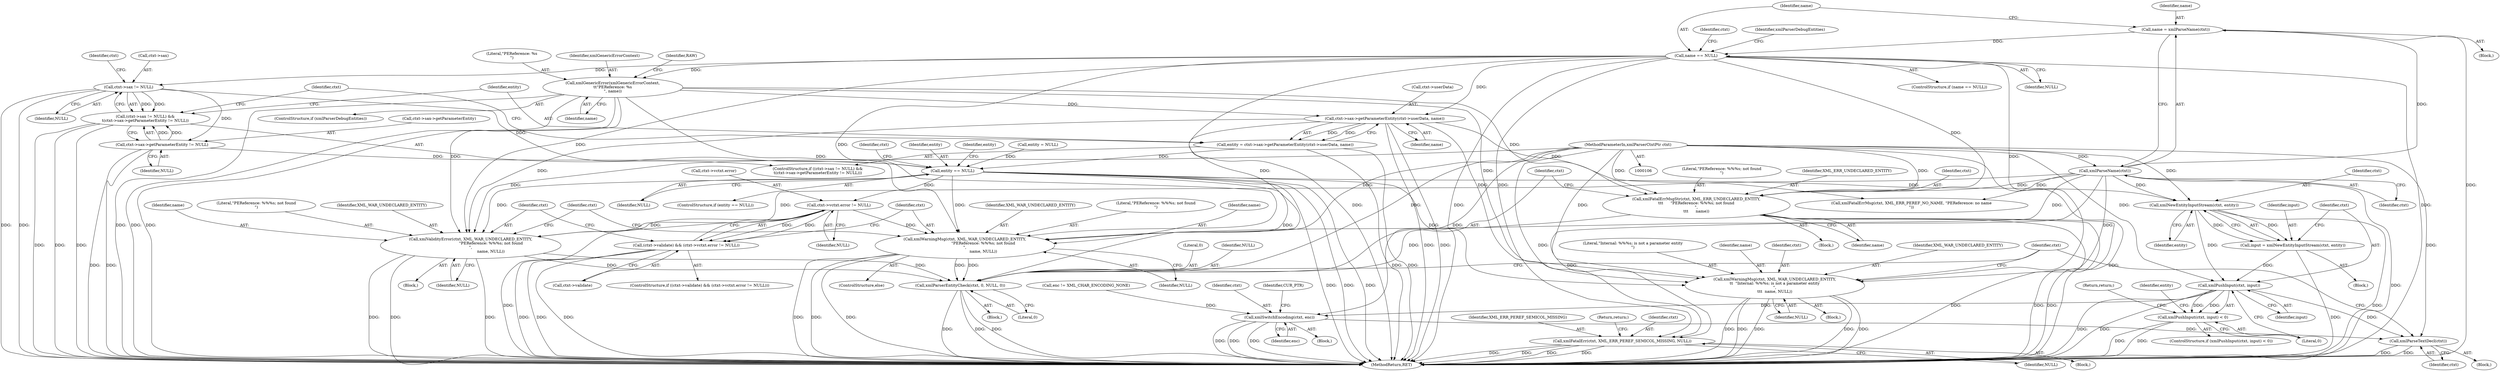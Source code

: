 digraph "1_libxml2_899a5d9f0ed13b8e32449a08a361e0de127dd961@pointer" {
"1000126" [label="(Call,name == NULL)"];
"1000121" [label="(Call,name = xmlParseName(ctxt))"];
"1000123" [label="(Call,xmlParseName(ctxt))"];
"1000107" [label="(MethodParameterIn,xmlParserCtxtPtr ctxt)"];
"1000137" [label="(Call,xmlGenericError(xmlGenericErrorContext,\n\t\t\"PEReference: %s\n\", name))"];
"1000172" [label="(Call,ctxt->sax->getParameterEntity(ctxt->userData, name))"];
"1000170" [label="(Call,entity = ctxt->sax->getParameterEntity(ctxt->userData, name))"];
"1000185" [label="(Call,entity == NULL)"];
"1000220" [label="(Call,ctxt->vctxt.error != NULL)"];
"1000216" [label="(Call,(ctxt->validate) && (ctxt->vctxt.error != NULL))"];
"1000228" [label="(Call,xmlValidityError(ctxt, XML_WAR_UNDECLARED_ENTITY,\n                                 \"PEReference: %%%s; not found\n\",\n                                 name, NULL))"];
"1000246" [label="(Call,xmlParserEntityCheck(ctxt, 0, NULL, 0))"];
"1000235" [label="(Call,xmlWarningMsg(ctxt, XML_WAR_UNDECLARED_ENTITY,\n                              \"PEReference: %%%s; not found\n\",\n                              name, NULL))"];
"1000266" [label="(Call,xmlWarningMsg(ctxt, XML_WAR_UNDECLARED_ENTITY,\n\t\t  \"Internal: %%%s; is not a parameter entity\n\",\n\t\t\t  name, NULL))"];
"1000329" [label="(Call,xmlNewEntityInputStream(ctxt, entity))"];
"1000327" [label="(Call,input = xmlNewEntityInputStream(ctxt, entity))"];
"1000334" [label="(Call,xmlPushInput(ctxt, input))"];
"1000333" [label="(Call,xmlPushInput(ctxt, input) < 0)"];
"1000401" [label="(Call,xmlSwitchEncoding(ctxt, enc))"];
"1000417" [label="(Call,xmlParseTextDecl(ctxt))"];
"1000208" [label="(Call,xmlFatalErrMsgStr(ctxt, XML_ERR_UNDECLARED_ENTITY,\n\t\t\t      \"PEReference: %%%s; not found\n\",\n\t\t\t      name))"];
"1000146" [label="(Call,xmlFatalErr(ctxt, XML_ERR_PEREF_SEMICOL_MISSING, NULL))"];
"1000158" [label="(Call,ctxt->sax != NULL)"];
"1000157" [label="(Call,(ctxt->sax != NULL) &&\n\t(ctxt->sax->getParameterEntity != NULL))"];
"1000163" [label="(Call,ctxt->sax->getParameterEntity != NULL)"];
"1000249" [label="(Identifier,NULL)"];
"1000146" [label="(Call,xmlFatalErr(ctxt, XML_ERR_PEREF_SEMICOL_MISSING, NULL))"];
"1000145" [label="(Block,)"];
"1000333" [label="(Call,xmlPushInput(ctxt, input) < 0)"];
"1000332" [label="(ControlStructure,if (xmlPushInput(ctxt, input) < 0))"];
"1000417" [label="(Call,xmlParseTextDecl(ctxt))"];
"1000193" [label="(Identifier,ctxt)"];
"1000186" [label="(Identifier,entity)"];
"1000335" [label="(Identifier,ctxt)"];
"1000265" [label="(Block,)"];
"1000170" [label="(Call,entity = ctxt->sax->getParameterEntity(ctxt->userData, name))"];
"1000330" [label="(Identifier,ctxt)"];
"1000234" [label="(ControlStructure,else)"];
"1000150" [label="(Return,return;)"];
"1000416" [label="(Block,)"];
"1000163" [label="(Call,ctxt->sax->getParameterEntity != NULL)"];
"1000271" [label="(Identifier,NULL)"];
"1000166" [label="(Identifier,ctxt)"];
"1000331" [label="(Identifier,entity)"];
"1000159" [label="(Call,ctxt->sax)"];
"1000403" [label="(Identifier,enc)"];
"1000188" [label="(Block,)"];
"1000158" [label="(Call,ctxt->sax != NULL)"];
"1000215" [label="(ControlStructure,if ((ctxt->validate) && (ctxt->vctxt.error != NULL)))"];
"1000207" [label="(Block,)"];
"1000407" [label="(Identifier,CUR_PTR)"];
"1000139" [label="(Literal,\"PEReference: %s\n\")"];
"1000121" [label="(Call,name = xmlParseName(ctxt))"];
"1000336" [label="(Identifier,input)"];
"1000421" [label="(Identifier,ctxt)"];
"1000130" [label="(Call,xmlFatalErrMsg(ctxt, XML_ERR_PEREF_NO_NAME, \"PEReference: no name\n\"))"];
"1000418" [label="(Identifier,ctxt)"];
"1000240" [label="(Identifier,NULL)"];
"1000212" [label="(Identifier,name)"];
"1000237" [label="(Identifier,XML_WAR_UNDECLARED_ENTITY)"];
"1000338" [label="(Return,return;)"];
"1000164" [label="(Call,ctxt->sax->getParameterEntity)"];
"1000269" [label="(Literal,\"Internal: %%%s; is not a parameter entity\n\")"];
"1000226" [label="(Identifier,NULL)"];
"1000273" [label="(Block,)"];
"1000147" [label="(Identifier,ctxt)"];
"1000230" [label="(Identifier,XML_WAR_UNDECLARED_ENTITY)"];
"1000138" [label="(Identifier,xmlGenericErrorContext)"];
"1000108" [label="(Block,)"];
"1000229" [label="(Identifier,ctxt)"];
"1000157" [label="(Call,(ctxt->sax != NULL) &&\n\t(ctxt->sax->getParameterEntity != NULL))"];
"1000402" [label="(Identifier,ctxt)"];
"1000211" [label="(Literal,\"PEReference: %%%s; not found\n\")"];
"1000173" [label="(Call,ctxt->userData)"];
"1000156" [label="(ControlStructure,if ((ctxt->sax != NULL) &&\n\t(ctxt->sax->getParameterEntity != NULL)))"];
"1000107" [label="(MethodParameterIn,xmlParserCtxtPtr ctxt)"];
"1000210" [label="(Identifier,XML_ERR_UNDECLARED_ENTITY)"];
"1000187" [label="(Identifier,NULL)"];
"1000270" [label="(Identifier,name)"];
"1000123" [label="(Call,xmlParseName(ctxt))"];
"1000131" [label="(Identifier,ctxt)"];
"1000172" [label="(Call,ctxt->sax->getParameterEntity(ctxt->userData, name))"];
"1000327" [label="(Call,input = xmlNewEntityInputStream(ctxt, entity))"];
"1000140" [label="(Identifier,name)"];
"1000185" [label="(Call,entity == NULL)"];
"1000232" [label="(Identifier,name)"];
"1000209" [label="(Identifier,ctxt)"];
"1000235" [label="(Call,xmlWarningMsg(ctxt, XML_WAR_UNDECLARED_ENTITY,\n                              \"PEReference: %%%s; not found\n\",\n                              name, NULL))"];
"1000257" [label="(Identifier,entity)"];
"1000236" [label="(Identifier,ctxt)"];
"1000400" [label="(Block,)"];
"1000137" [label="(Call,xmlGenericError(xmlGenericErrorContext,\n\t\t\"PEReference: %s\n\", name))"];
"1000221" [label="(Call,ctxt->vctxt.error)"];
"1000342" [label="(Identifier,entity)"];
"1000122" [label="(Identifier,name)"];
"1000247" [label="(Identifier,ctxt)"];
"1000162" [label="(Identifier,NULL)"];
"1000124" [label="(Identifier,ctxt)"];
"1000136" [label="(Identifier,xmlParserDebugEntities)"];
"1000143" [label="(Identifier,RAW)"];
"1000184" [label="(ControlStructure,if (entity == NULL))"];
"1000111" [label="(Call,entity = NULL)"];
"1000208" [label="(Call,xmlFatalErrMsgStr(ctxt, XML_ERR_UNDECLARED_ENTITY,\n\t\t\t      \"PEReference: %%%s; not found\n\",\n\t\t\t      name))"];
"1000128" [label="(Identifier,NULL)"];
"1000267" [label="(Identifier,ctxt)"];
"1000171" [label="(Identifier,entity)"];
"1000238" [label="(Literal,\"PEReference: %%%s; not found\n\")"];
"1000397" [label="(Call,enc != XML_CHAR_ENCODING_NONE)"];
"1000246" [label="(Call,xmlParserEntityCheck(ctxt, 0, NULL, 0))"];
"1000149" [label="(Identifier,NULL)"];
"1000239" [label="(Identifier,name)"];
"1000216" [label="(Call,(ctxt->validate) && (ctxt->vctxt.error != NULL))"];
"1000266" [label="(Call,xmlWarningMsg(ctxt, XML_WAR_UNDECLARED_ENTITY,\n\t\t  \"Internal: %%%s; is not a parameter entity\n\",\n\t\t\t  name, NULL))"];
"1000228" [label="(Call,xmlValidityError(ctxt, XML_WAR_UNDECLARED_ENTITY,\n                                 \"PEReference: %%%s; not found\n\",\n                                 name, NULL))"];
"1000268" [label="(Identifier,XML_WAR_UNDECLARED_ENTITY)"];
"1000334" [label="(Call,xmlPushInput(ctxt, input))"];
"1000329" [label="(Call,xmlNewEntityInputStream(ctxt, entity))"];
"1000233" [label="(Identifier,NULL)"];
"1000248" [label="(Literal,0)"];
"1000250" [label="(Literal,0)"];
"1000176" [label="(Identifier,name)"];
"1000126" [label="(Call,name == NULL)"];
"1000243" [label="(Identifier,ctxt)"];
"1000180" [label="(Identifier,ctxt)"];
"1000127" [label="(Identifier,name)"];
"1000424" [label="(MethodReturn,RET)"];
"1000148" [label="(Identifier,XML_ERR_PEREF_SEMICOL_MISSING)"];
"1000125" [label="(ControlStructure,if (name == NULL))"];
"1000401" [label="(Call,xmlSwitchEncoding(ctxt, enc))"];
"1000135" [label="(ControlStructure,if (xmlParserDebugEntities))"];
"1000227" [label="(Block,)"];
"1000220" [label="(Call,ctxt->vctxt.error != NULL)"];
"1000328" [label="(Identifier,input)"];
"1000169" [label="(Identifier,NULL)"];
"1000231" [label="(Literal,\"PEReference: %%%s; not found\n\")"];
"1000337" [label="(Literal,0)"];
"1000217" [label="(Call,ctxt->validate)"];
"1000126" -> "1000125"  [label="AST: "];
"1000126" -> "1000128"  [label="CFG: "];
"1000127" -> "1000126"  [label="AST: "];
"1000128" -> "1000126"  [label="AST: "];
"1000131" -> "1000126"  [label="CFG: "];
"1000136" -> "1000126"  [label="CFG: "];
"1000126" -> "1000424"  [label="DDG: "];
"1000126" -> "1000424"  [label="DDG: "];
"1000126" -> "1000424"  [label="DDG: "];
"1000121" -> "1000126"  [label="DDG: "];
"1000126" -> "1000137"  [label="DDG: "];
"1000126" -> "1000146"  [label="DDG: "];
"1000126" -> "1000158"  [label="DDG: "];
"1000126" -> "1000172"  [label="DDG: "];
"1000126" -> "1000208"  [label="DDG: "];
"1000126" -> "1000228"  [label="DDG: "];
"1000126" -> "1000235"  [label="DDG: "];
"1000126" -> "1000266"  [label="DDG: "];
"1000121" -> "1000108"  [label="AST: "];
"1000121" -> "1000123"  [label="CFG: "];
"1000122" -> "1000121"  [label="AST: "];
"1000123" -> "1000121"  [label="AST: "];
"1000127" -> "1000121"  [label="CFG: "];
"1000121" -> "1000424"  [label="DDG: "];
"1000123" -> "1000121"  [label="DDG: "];
"1000123" -> "1000124"  [label="CFG: "];
"1000124" -> "1000123"  [label="AST: "];
"1000123" -> "1000424"  [label="DDG: "];
"1000107" -> "1000123"  [label="DDG: "];
"1000123" -> "1000130"  [label="DDG: "];
"1000123" -> "1000146"  [label="DDG: "];
"1000123" -> "1000208"  [label="DDG: "];
"1000123" -> "1000228"  [label="DDG: "];
"1000123" -> "1000235"  [label="DDG: "];
"1000123" -> "1000266"  [label="DDG: "];
"1000123" -> "1000329"  [label="DDG: "];
"1000107" -> "1000106"  [label="AST: "];
"1000107" -> "1000424"  [label="DDG: "];
"1000107" -> "1000130"  [label="DDG: "];
"1000107" -> "1000146"  [label="DDG: "];
"1000107" -> "1000208"  [label="DDG: "];
"1000107" -> "1000228"  [label="DDG: "];
"1000107" -> "1000235"  [label="DDG: "];
"1000107" -> "1000246"  [label="DDG: "];
"1000107" -> "1000266"  [label="DDG: "];
"1000107" -> "1000329"  [label="DDG: "];
"1000107" -> "1000334"  [label="DDG: "];
"1000107" -> "1000401"  [label="DDG: "];
"1000107" -> "1000417"  [label="DDG: "];
"1000137" -> "1000135"  [label="AST: "];
"1000137" -> "1000140"  [label="CFG: "];
"1000138" -> "1000137"  [label="AST: "];
"1000139" -> "1000137"  [label="AST: "];
"1000140" -> "1000137"  [label="AST: "];
"1000143" -> "1000137"  [label="CFG: "];
"1000137" -> "1000424"  [label="DDG: "];
"1000137" -> "1000424"  [label="DDG: "];
"1000137" -> "1000424"  [label="DDG: "];
"1000137" -> "1000172"  [label="DDG: "];
"1000137" -> "1000208"  [label="DDG: "];
"1000137" -> "1000228"  [label="DDG: "];
"1000137" -> "1000235"  [label="DDG: "];
"1000137" -> "1000266"  [label="DDG: "];
"1000172" -> "1000170"  [label="AST: "];
"1000172" -> "1000176"  [label="CFG: "];
"1000173" -> "1000172"  [label="AST: "];
"1000176" -> "1000172"  [label="AST: "];
"1000170" -> "1000172"  [label="CFG: "];
"1000172" -> "1000424"  [label="DDG: "];
"1000172" -> "1000424"  [label="DDG: "];
"1000172" -> "1000170"  [label="DDG: "];
"1000172" -> "1000170"  [label="DDG: "];
"1000172" -> "1000208"  [label="DDG: "];
"1000172" -> "1000228"  [label="DDG: "];
"1000172" -> "1000235"  [label="DDG: "];
"1000172" -> "1000266"  [label="DDG: "];
"1000170" -> "1000156"  [label="AST: "];
"1000171" -> "1000170"  [label="AST: "];
"1000180" -> "1000170"  [label="CFG: "];
"1000170" -> "1000424"  [label="DDG: "];
"1000170" -> "1000424"  [label="DDG: "];
"1000170" -> "1000185"  [label="DDG: "];
"1000185" -> "1000184"  [label="AST: "];
"1000185" -> "1000187"  [label="CFG: "];
"1000186" -> "1000185"  [label="AST: "];
"1000187" -> "1000185"  [label="AST: "];
"1000193" -> "1000185"  [label="CFG: "];
"1000257" -> "1000185"  [label="CFG: "];
"1000185" -> "1000424"  [label="DDG: "];
"1000185" -> "1000424"  [label="DDG: "];
"1000185" -> "1000424"  [label="DDG: "];
"1000111" -> "1000185"  [label="DDG: "];
"1000163" -> "1000185"  [label="DDG: "];
"1000158" -> "1000185"  [label="DDG: "];
"1000185" -> "1000220"  [label="DDG: "];
"1000185" -> "1000228"  [label="DDG: "];
"1000185" -> "1000235"  [label="DDG: "];
"1000185" -> "1000246"  [label="DDG: "];
"1000185" -> "1000266"  [label="DDG: "];
"1000185" -> "1000329"  [label="DDG: "];
"1000220" -> "1000216"  [label="AST: "];
"1000220" -> "1000226"  [label="CFG: "];
"1000221" -> "1000220"  [label="AST: "];
"1000226" -> "1000220"  [label="AST: "];
"1000216" -> "1000220"  [label="CFG: "];
"1000220" -> "1000424"  [label="DDG: "];
"1000220" -> "1000216"  [label="DDG: "];
"1000220" -> "1000216"  [label="DDG: "];
"1000220" -> "1000228"  [label="DDG: "];
"1000220" -> "1000235"  [label="DDG: "];
"1000216" -> "1000215"  [label="AST: "];
"1000216" -> "1000217"  [label="CFG: "];
"1000217" -> "1000216"  [label="AST: "];
"1000229" -> "1000216"  [label="CFG: "];
"1000236" -> "1000216"  [label="CFG: "];
"1000216" -> "1000424"  [label="DDG: "];
"1000216" -> "1000424"  [label="DDG: "];
"1000216" -> "1000424"  [label="DDG: "];
"1000228" -> "1000227"  [label="AST: "];
"1000228" -> "1000233"  [label="CFG: "];
"1000229" -> "1000228"  [label="AST: "];
"1000230" -> "1000228"  [label="AST: "];
"1000231" -> "1000228"  [label="AST: "];
"1000232" -> "1000228"  [label="AST: "];
"1000233" -> "1000228"  [label="AST: "];
"1000243" -> "1000228"  [label="CFG: "];
"1000228" -> "1000424"  [label="DDG: "];
"1000228" -> "1000424"  [label="DDG: "];
"1000228" -> "1000424"  [label="DDG: "];
"1000228" -> "1000246"  [label="DDG: "];
"1000228" -> "1000246"  [label="DDG: "];
"1000246" -> "1000188"  [label="AST: "];
"1000246" -> "1000250"  [label="CFG: "];
"1000247" -> "1000246"  [label="AST: "];
"1000248" -> "1000246"  [label="AST: "];
"1000249" -> "1000246"  [label="AST: "];
"1000250" -> "1000246"  [label="AST: "];
"1000421" -> "1000246"  [label="CFG: "];
"1000246" -> "1000424"  [label="DDG: "];
"1000246" -> "1000424"  [label="DDG: "];
"1000246" -> "1000424"  [label="DDG: "];
"1000208" -> "1000246"  [label="DDG: "];
"1000235" -> "1000246"  [label="DDG: "];
"1000235" -> "1000246"  [label="DDG: "];
"1000235" -> "1000234"  [label="AST: "];
"1000235" -> "1000240"  [label="CFG: "];
"1000236" -> "1000235"  [label="AST: "];
"1000237" -> "1000235"  [label="AST: "];
"1000238" -> "1000235"  [label="AST: "];
"1000239" -> "1000235"  [label="AST: "];
"1000240" -> "1000235"  [label="AST: "];
"1000243" -> "1000235"  [label="CFG: "];
"1000235" -> "1000424"  [label="DDG: "];
"1000235" -> "1000424"  [label="DDG: "];
"1000235" -> "1000424"  [label="DDG: "];
"1000266" -> "1000265"  [label="AST: "];
"1000266" -> "1000271"  [label="CFG: "];
"1000267" -> "1000266"  [label="AST: "];
"1000268" -> "1000266"  [label="AST: "];
"1000269" -> "1000266"  [label="AST: "];
"1000270" -> "1000266"  [label="AST: "];
"1000271" -> "1000266"  [label="AST: "];
"1000421" -> "1000266"  [label="CFG: "];
"1000266" -> "1000424"  [label="DDG: "];
"1000266" -> "1000424"  [label="DDG: "];
"1000266" -> "1000424"  [label="DDG: "];
"1000266" -> "1000424"  [label="DDG: "];
"1000266" -> "1000424"  [label="DDG: "];
"1000329" -> "1000327"  [label="AST: "];
"1000329" -> "1000331"  [label="CFG: "];
"1000330" -> "1000329"  [label="AST: "];
"1000331" -> "1000329"  [label="AST: "];
"1000327" -> "1000329"  [label="CFG: "];
"1000329" -> "1000424"  [label="DDG: "];
"1000329" -> "1000327"  [label="DDG: "];
"1000329" -> "1000327"  [label="DDG: "];
"1000329" -> "1000334"  [label="DDG: "];
"1000327" -> "1000273"  [label="AST: "];
"1000328" -> "1000327"  [label="AST: "];
"1000335" -> "1000327"  [label="CFG: "];
"1000327" -> "1000424"  [label="DDG: "];
"1000327" -> "1000334"  [label="DDG: "];
"1000334" -> "1000333"  [label="AST: "];
"1000334" -> "1000336"  [label="CFG: "];
"1000335" -> "1000334"  [label="AST: "];
"1000336" -> "1000334"  [label="AST: "];
"1000337" -> "1000334"  [label="CFG: "];
"1000334" -> "1000424"  [label="DDG: "];
"1000334" -> "1000424"  [label="DDG: "];
"1000334" -> "1000333"  [label="DDG: "];
"1000334" -> "1000333"  [label="DDG: "];
"1000334" -> "1000401"  [label="DDG: "];
"1000334" -> "1000417"  [label="DDG: "];
"1000333" -> "1000332"  [label="AST: "];
"1000333" -> "1000337"  [label="CFG: "];
"1000337" -> "1000333"  [label="AST: "];
"1000338" -> "1000333"  [label="CFG: "];
"1000342" -> "1000333"  [label="CFG: "];
"1000333" -> "1000424"  [label="DDG: "];
"1000333" -> "1000424"  [label="DDG: "];
"1000401" -> "1000400"  [label="AST: "];
"1000401" -> "1000403"  [label="CFG: "];
"1000402" -> "1000401"  [label="AST: "];
"1000403" -> "1000401"  [label="AST: "];
"1000407" -> "1000401"  [label="CFG: "];
"1000401" -> "1000424"  [label="DDG: "];
"1000401" -> "1000424"  [label="DDG: "];
"1000401" -> "1000424"  [label="DDG: "];
"1000397" -> "1000401"  [label="DDG: "];
"1000401" -> "1000417"  [label="DDG: "];
"1000417" -> "1000416"  [label="AST: "];
"1000417" -> "1000418"  [label="CFG: "];
"1000418" -> "1000417"  [label="AST: "];
"1000421" -> "1000417"  [label="CFG: "];
"1000417" -> "1000424"  [label="DDG: "];
"1000417" -> "1000424"  [label="DDG: "];
"1000208" -> "1000207"  [label="AST: "];
"1000208" -> "1000212"  [label="CFG: "];
"1000209" -> "1000208"  [label="AST: "];
"1000210" -> "1000208"  [label="AST: "];
"1000211" -> "1000208"  [label="AST: "];
"1000212" -> "1000208"  [label="AST: "];
"1000247" -> "1000208"  [label="CFG: "];
"1000208" -> "1000424"  [label="DDG: "];
"1000208" -> "1000424"  [label="DDG: "];
"1000208" -> "1000424"  [label="DDG: "];
"1000146" -> "1000145"  [label="AST: "];
"1000146" -> "1000149"  [label="CFG: "];
"1000147" -> "1000146"  [label="AST: "];
"1000148" -> "1000146"  [label="AST: "];
"1000149" -> "1000146"  [label="AST: "];
"1000150" -> "1000146"  [label="CFG: "];
"1000146" -> "1000424"  [label="DDG: "];
"1000146" -> "1000424"  [label="DDG: "];
"1000146" -> "1000424"  [label="DDG: "];
"1000146" -> "1000424"  [label="DDG: "];
"1000158" -> "1000157"  [label="AST: "];
"1000158" -> "1000162"  [label="CFG: "];
"1000159" -> "1000158"  [label="AST: "];
"1000162" -> "1000158"  [label="AST: "];
"1000166" -> "1000158"  [label="CFG: "];
"1000157" -> "1000158"  [label="CFG: "];
"1000158" -> "1000424"  [label="DDG: "];
"1000158" -> "1000424"  [label="DDG: "];
"1000158" -> "1000157"  [label="DDG: "];
"1000158" -> "1000157"  [label="DDG: "];
"1000158" -> "1000163"  [label="DDG: "];
"1000157" -> "1000156"  [label="AST: "];
"1000157" -> "1000163"  [label="CFG: "];
"1000163" -> "1000157"  [label="AST: "];
"1000171" -> "1000157"  [label="CFG: "];
"1000180" -> "1000157"  [label="CFG: "];
"1000157" -> "1000424"  [label="DDG: "];
"1000157" -> "1000424"  [label="DDG: "];
"1000157" -> "1000424"  [label="DDG: "];
"1000163" -> "1000157"  [label="DDG: "];
"1000163" -> "1000157"  [label="DDG: "];
"1000163" -> "1000169"  [label="CFG: "];
"1000164" -> "1000163"  [label="AST: "];
"1000169" -> "1000163"  [label="AST: "];
"1000163" -> "1000424"  [label="DDG: "];
"1000163" -> "1000424"  [label="DDG: "];
}
